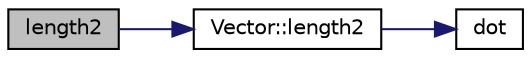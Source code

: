 digraph "length2"
{
  edge [fontname="Helvetica",fontsize="10",labelfontname="Helvetica",labelfontsize="10"];
  node [fontname="Helvetica",fontsize="10",shape=record];
  rankdir="LR";
  Node1 [label="length2",height=0.2,width=0.4,color="black", fillcolor="grey75", style="filled", fontcolor="black"];
  Node1 -> Node2 [color="midnightblue",fontsize="10",style="solid",fontname="Helvetica"];
  Node2 [label="Vector::length2",height=0.2,width=0.4,color="black", fillcolor="white", style="filled",URL="$class_vector.html#a8677c48cf107765986e71cd2f23b1b0f"];
  Node2 -> Node3 [color="midnightblue",fontsize="10",style="solid",fontname="Helvetica"];
  Node3 [label="dot",height=0.2,width=0.4,color="black", fillcolor="white", style="filled",URL="$_vector_8h.html#a4e9a20e9955e34afdb3659d68f6935c8"];
}
